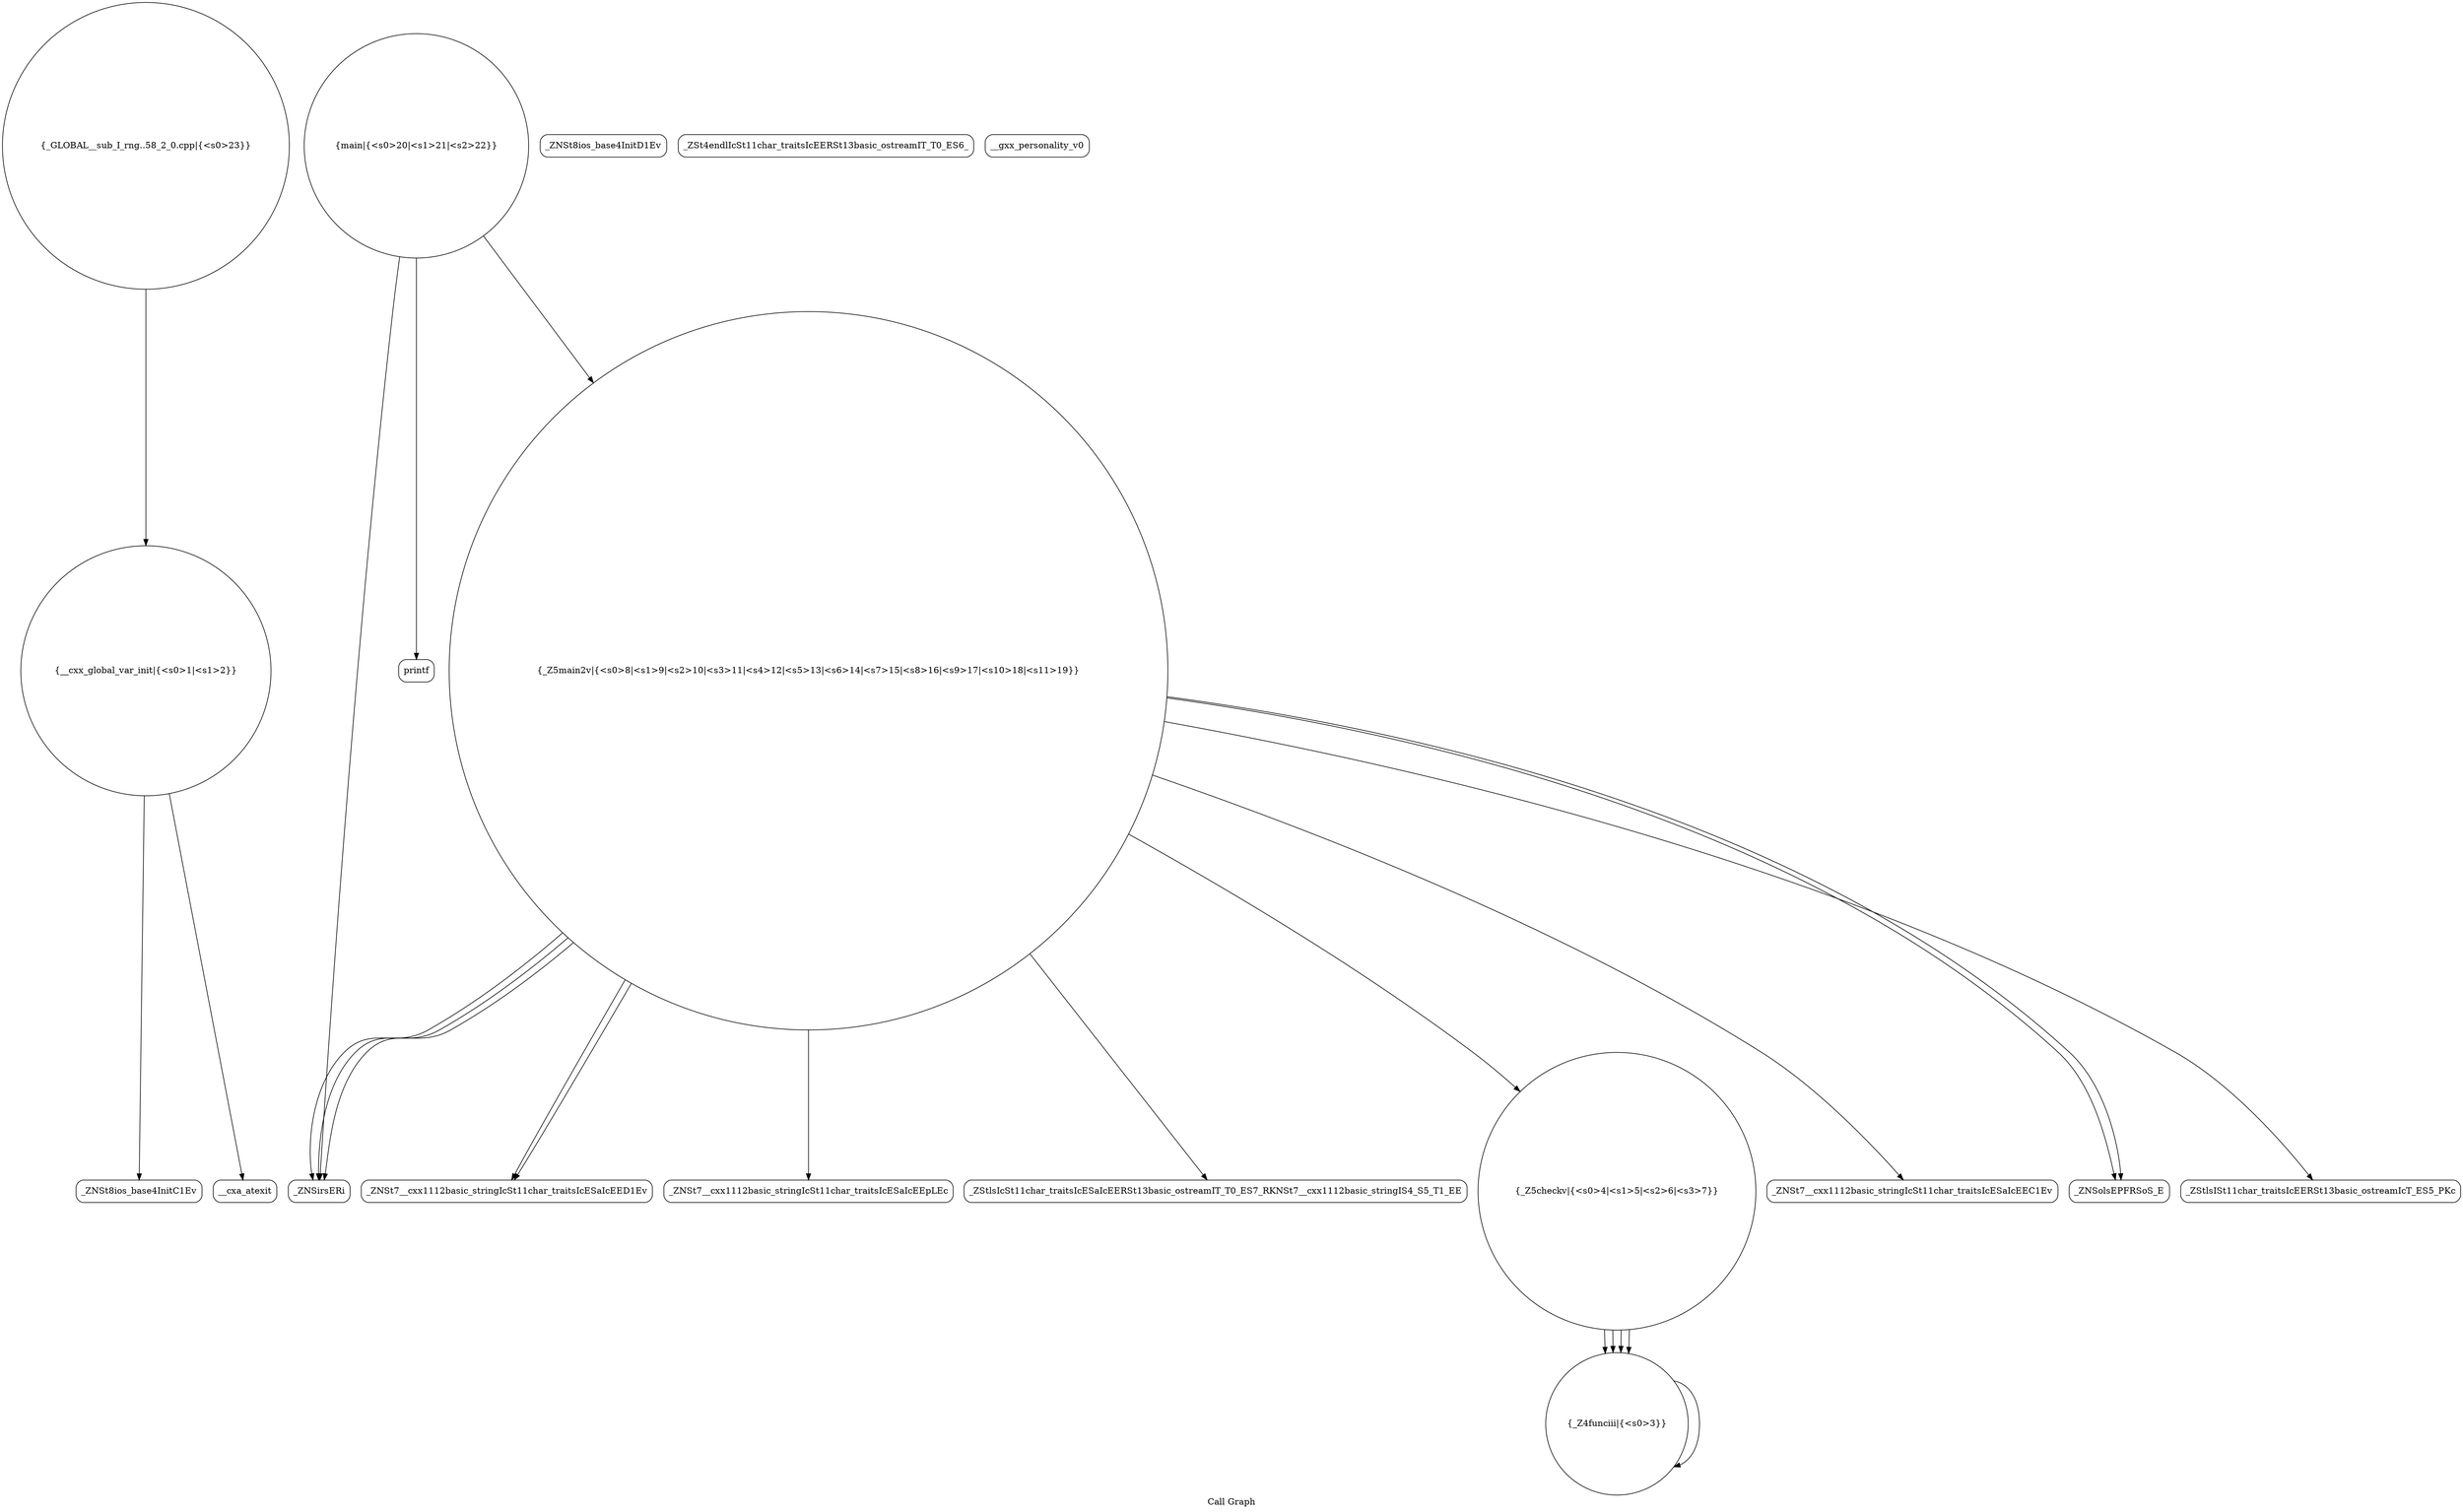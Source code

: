 digraph "Call Graph" {
	label="Call Graph";

	Node0x560838bb0c70 [shape=record,shape=circle,label="{__cxx_global_var_init|{<s0>1|<s1>2}}"];
	Node0x560838bb0c70:s0 -> Node0x560838bb1100[color=black];
	Node0x560838bb0c70:s1 -> Node0x560838bb1200[color=black];
	Node0x560838bb1400 [shape=record,shape=Mrecord,label="{_ZNSirsERi}"];
	Node0x560838bb1780 [shape=record,shape=Mrecord,label="{_ZNSt7__cxx1112basic_stringIcSt11char_traitsIcESaIcEED1Ev}"];
	Node0x560838bb1180 [shape=record,shape=Mrecord,label="{_ZNSt8ios_base4InitD1Ev}"];
	Node0x560838bb1500 [shape=record,shape=Mrecord,label="{_ZNSt7__cxx1112basic_stringIcSt11char_traitsIcESaIcEEpLEc}"];
	Node0x560838bb1880 [shape=record,shape=circle,label="{main|{<s0>20|<s1>21|<s2>22}}"];
	Node0x560838bb1880:s0 -> Node0x560838bb1400[color=black];
	Node0x560838bb1880:s1 -> Node0x560838bb1900[color=black];
	Node0x560838bb1880:s2 -> Node0x560838bb1380[color=black];
	Node0x560838bb1280 [shape=record,shape=circle,label="{_Z4funciii|{<s0>3}}"];
	Node0x560838bb1280:s0 -> Node0x560838bb1280[color=black];
	Node0x560838bb1600 [shape=record,shape=Mrecord,label="{_ZStlsIcSt11char_traitsIcESaIcEERSt13basic_ostreamIT_T0_ES7_RKNSt7__cxx1112basic_stringIS4_S5_T1_EE}"];
	Node0x560838bb1980 [shape=record,shape=circle,label="{_GLOBAL__sub_I_rng..58_2_0.cpp|{<s0>23}}"];
	Node0x560838bb1980:s0 -> Node0x560838bb0c70[color=black];
	Node0x560838bb1380 [shape=record,shape=circle,label="{_Z5main2v|{<s0>8|<s1>9|<s2>10|<s3>11|<s4>12|<s5>13|<s6>14|<s7>15|<s8>16|<s9>17|<s10>18|<s11>19}}"];
	Node0x560838bb1380:s0 -> Node0x560838bb1400[color=black];
	Node0x560838bb1380:s1 -> Node0x560838bb1400[color=black];
	Node0x560838bb1380:s2 -> Node0x560838bb1400[color=black];
	Node0x560838bb1380:s3 -> Node0x560838bb1300[color=black];
	Node0x560838bb1380:s4 -> Node0x560838bb1480[color=black];
	Node0x560838bb1380:s5 -> Node0x560838bb1500[color=black];
	Node0x560838bb1380:s6 -> Node0x560838bb1780[color=black];
	Node0x560838bb1380:s7 -> Node0x560838bb1600[color=black];
	Node0x560838bb1380:s8 -> Node0x560838bb1680[color=black];
	Node0x560838bb1380:s9 -> Node0x560838bb1780[color=black];
	Node0x560838bb1380:s10 -> Node0x560838bb1800[color=black];
	Node0x560838bb1380:s11 -> Node0x560838bb1680[color=black];
	Node0x560838bb1700 [shape=record,shape=Mrecord,label="{_ZSt4endlIcSt11char_traitsIcEERSt13basic_ostreamIT_T0_ES6_}"];
	Node0x560838bb1100 [shape=record,shape=Mrecord,label="{_ZNSt8ios_base4InitC1Ev}"];
	Node0x560838bb1480 [shape=record,shape=Mrecord,label="{_ZNSt7__cxx1112basic_stringIcSt11char_traitsIcESaIcEEC1Ev}"];
	Node0x560838bb1800 [shape=record,shape=Mrecord,label="{_ZStlsISt11char_traitsIcEERSt13basic_ostreamIcT_ES5_PKc}"];
	Node0x560838bb1200 [shape=record,shape=Mrecord,label="{__cxa_atexit}"];
	Node0x560838bb1580 [shape=record,shape=Mrecord,label="{__gxx_personality_v0}"];
	Node0x560838bb1900 [shape=record,shape=Mrecord,label="{printf}"];
	Node0x560838bb1300 [shape=record,shape=circle,label="{_Z5checkv|{<s0>4|<s1>5|<s2>6|<s3>7}}"];
	Node0x560838bb1300:s0 -> Node0x560838bb1280[color=black];
	Node0x560838bb1300:s1 -> Node0x560838bb1280[color=black];
	Node0x560838bb1300:s2 -> Node0x560838bb1280[color=black];
	Node0x560838bb1300:s3 -> Node0x560838bb1280[color=black];
	Node0x560838bb1680 [shape=record,shape=Mrecord,label="{_ZNSolsEPFRSoS_E}"];
}
